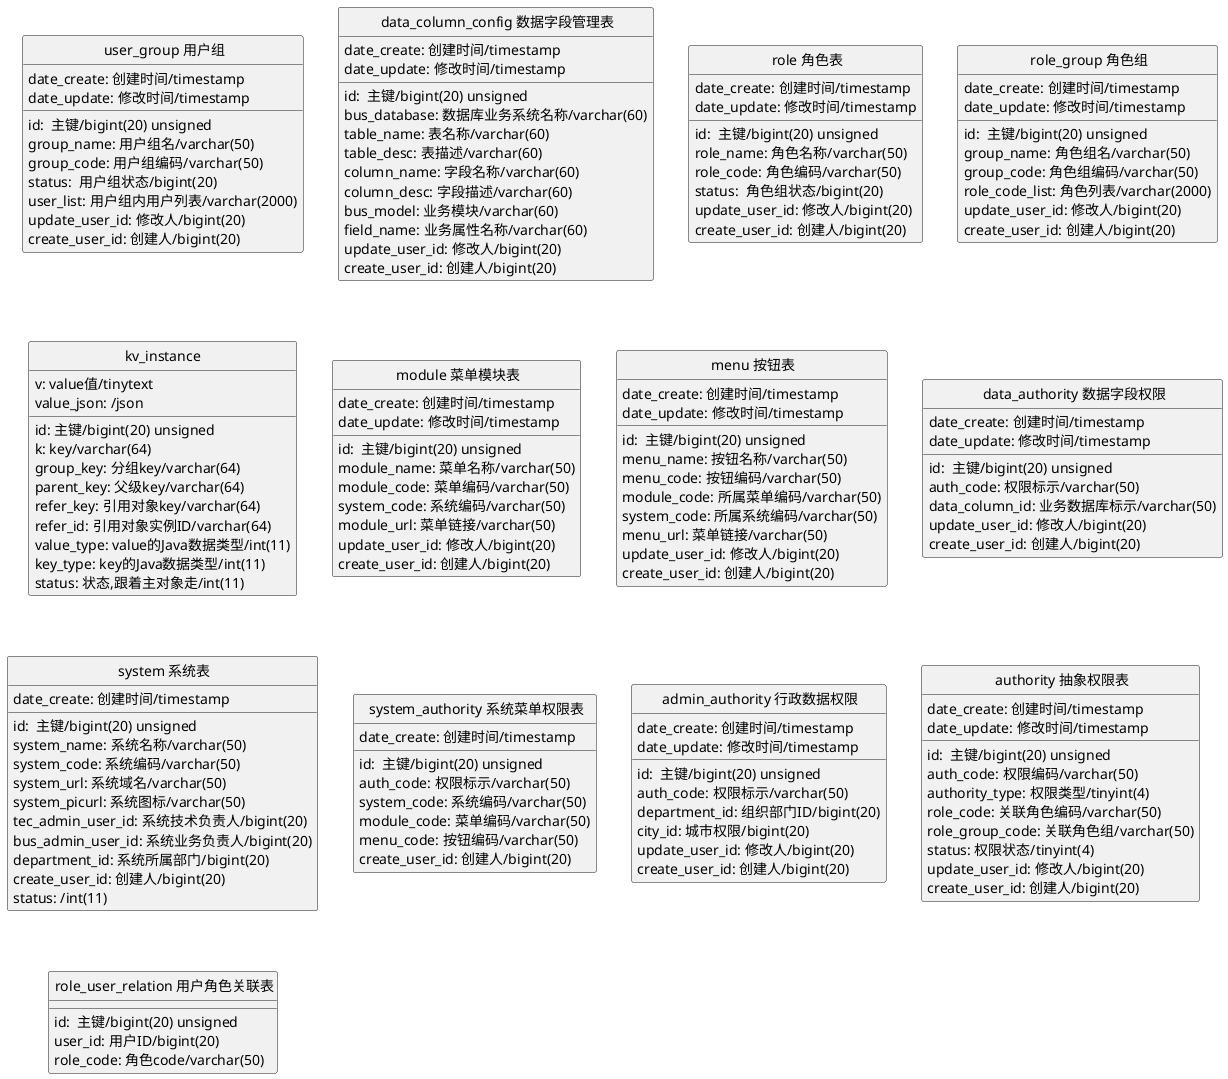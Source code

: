 @startuml
' hide the spot
hide circle

' avoid problems with angled crows feet
skinparam linetype ortho

entity " user_group 用户组" as user_group {
    id:  主键/bigint(20) unsigned
    group_name: 用户组名/varchar(50)
    group_code: 用户组编码/varchar(50)
    status:  用户组状态/bigint(20)
    user_list: 用户组内用户列表/varchar(2000)
    date_create: 创建时间/timestamp
    date_update: 修改时间/timestamp
    update_user_id: 修改人/bigint(20)
    create_user_id: 创建人/bigint(20)
}

entity " data_column_config 数据字段管理表" as data_column_config {
    id:  主键/bigint(20) unsigned
    bus_database: 数据库业务系统名称/varchar(60)
    table_name: 表名称/varchar(60)
    table_desc: 表描述/varchar(60)
    column_name: 字段名称/varchar(60)
    column_desc: 字段描述/varchar(60)
    bus_model: 业务模块/varchar(60)
    field_name: 业务属性名称/varchar(60)
    date_create: 创建时间/timestamp
    date_update: 修改时间/timestamp
    update_user_id: 修改人/bigint(20)
    create_user_id: 创建人/bigint(20)
}

entity " role 角色表" as role {
    id:  主键/bigint(20) unsigned
    role_name: 角色名称/varchar(50)
    role_code: 角色编码/varchar(50)
    status:  角色组状态/bigint(20)
    date_create: 创建时间/timestamp
    date_update: 修改时间/timestamp
    update_user_id: 修改人/bigint(20)
    create_user_id: 创建人/bigint(20)
}

entity " role_group 角色组" as role_group {
    id:  主键/bigint(20) unsigned
    group_name: 角色组名/varchar(50)
    group_code: 角色组编码/varchar(50)
    role_code_list: 角色列表/varchar(2000)
    date_create: 创建时间/timestamp
    date_update: 修改时间/timestamp
    update_user_id: 修改人/bigint(20)
    create_user_id: 创建人/bigint(20)
}

entity " kv_instance " as kv_instance {
    id: 主键/bigint(20) unsigned
    k: key/varchar(64)
    v: value值/tinytext
    value_json: /json
    group_key: 分组key/varchar(64)
    parent_key: 父级key/varchar(64)
    refer_key: 引用对象key/varchar(64)
    refer_id: 引用对象实例ID/varchar(64)
    value_type: value的Java数据类型/int(11)
    key_type: key的Java数据类型/int(11)
    status: 状态,跟着主对象走/int(11)
}

entity " module 菜单模块表" as module {
    id:  主键/bigint(20) unsigned
    module_name: 菜单名称/varchar(50)
    module_code: 菜单编码/varchar(50)
    system_code: 系统编码/varchar(50)
    module_url: 菜单链接/varchar(50)
    date_create: 创建时间/timestamp
    date_update: 修改时间/timestamp
    update_user_id: 修改人/bigint(20)
    create_user_id: 创建人/bigint(20)
}

entity " menu 按钮表" as menu {
    id:  主键/bigint(20) unsigned
    menu_name: 按钮名称/varchar(50)
    menu_code: 按钮编码/varchar(50)
    module_code: 所属菜单编码/varchar(50)
    system_code: 所属系统编码/varchar(50)
    menu_url: 菜单链接/varchar(50)
    date_create: 创建时间/timestamp
    date_update: 修改时间/timestamp
    update_user_id: 修改人/bigint(20)
    create_user_id: 创建人/bigint(20)
}

entity " data_authority 数据字段权限" as data_authority {
    id:  主键/bigint(20) unsigned
    auth_code: 权限标示/varchar(50)
    data_column_id: 业务数据库标示/varchar(50)
    date_create: 创建时间/timestamp
    date_update: 修改时间/timestamp
    update_user_id: 修改人/bigint(20)
    create_user_id: 创建人/bigint(20)
}

entity " system 系统表" as system {
    id:  主键/bigint(20) unsigned
    system_name: 系统名称/varchar(50)
    system_code: 系统编码/varchar(50)
    system_url: 系统域名/varchar(50)
    system_picurl: 系统图标/varchar(50)
    tec_admin_user_id: 系统技术负责人/bigint(20)
    bus_admin_user_id: 系统业务负责人/bigint(20)
    department_id: 系统所属部门/bigint(20)
    date_create: 创建时间/timestamp
    create_user_id: 创建人/bigint(20)
    status: /int(11)
}

entity " system_authority 系统菜单权限表" as system_authority {
    id:  主键/bigint(20) unsigned
    auth_code: 权限标示/varchar(50)
    system_code: 系统编码/varchar(50)
    module_code: 菜单编码/varchar(50)
    menu_code: 按钮编码/varchar(50)
    date_create: 创建时间/timestamp
    create_user_id: 创建人/bigint(20)
}

entity " admin_authority 行政数据权限" as admin_authority {
    id:  主键/bigint(20) unsigned
    auth_code: 权限标示/varchar(50)
    department_id: 组织部门ID/bigint(20)
    city_id: 城市权限/bigint(20)
    date_create: 创建时间/timestamp
    date_update: 修改时间/timestamp
    update_user_id: 修改人/bigint(20)
    create_user_id: 创建人/bigint(20)
}

entity " authority 抽象权限表" as authority {
    id:  主键/bigint(20) unsigned
    auth_code: 权限编码/varchar(50)
    authority_type: 权限类型/tinyint(4)
    role_code: 关联角色编码/varchar(50)
    role_group_code: 关联角色组/varchar(50)
    status: 权限状态/tinyint(4)
    date_create: 创建时间/timestamp
    date_update: 修改时间/timestamp
    update_user_id: 修改人/bigint(20)
    create_user_id: 创建人/bigint(20)
}

entity " role_user_relation 用户角色关联表" as role_user_relation {
    id:  主键/bigint(20) unsigned
    user_id: 用户ID/bigint(20)
    role_code: 角色code/varchar(50)
}





@enduml